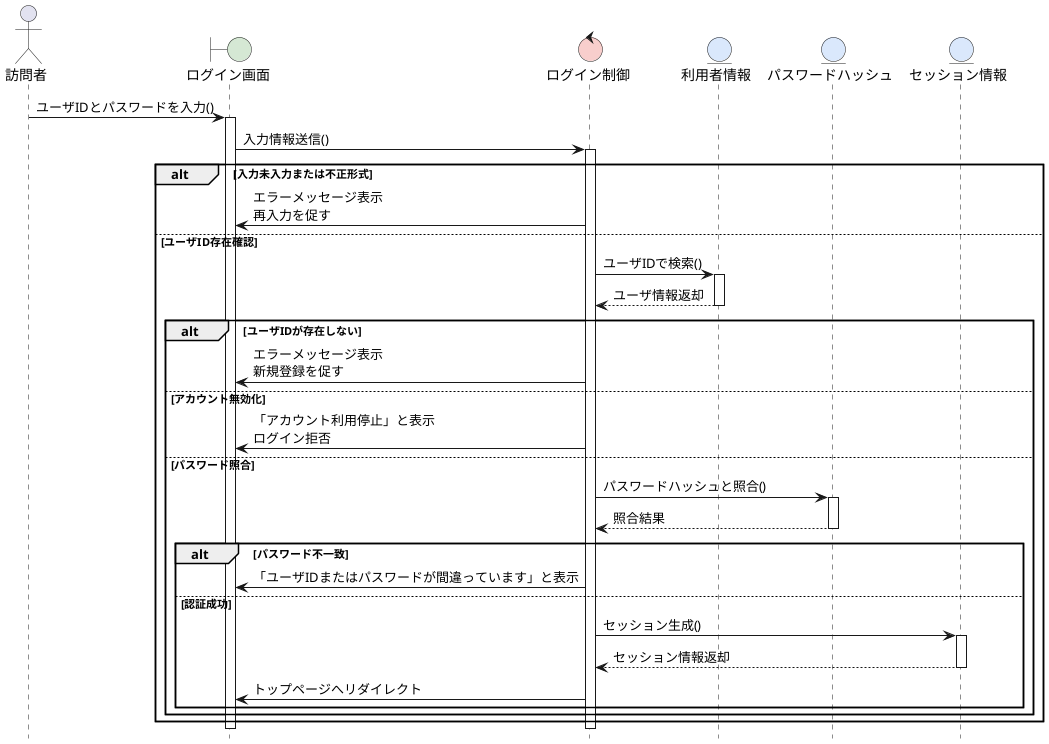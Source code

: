 @startuml Web訪問者システム-ログインシーケンス図
hide footbox
skinparam boundaryBackgroundColor #D5E8D4
skinparam controlBackgroundColor  #F8CECC
skinparam entityBackgroundColor   #DAE8FC

actor 訪問者 as A
boundary ログイン画面 as B1
control ログイン制御 as C1
entity 利用者情報 as E1
entity パスワードハッシュ as E2
entity セッション情報 as E3

A -> B1: ユーザIDとパスワードを入力()
activate B1

B1 -> C1: 入力情報送信()
activate C1

alt 入力未入力または不正形式
    C1 -> B1: エラーメッセージ表示\n再入力を促す
else ユーザID存在確認
    C1 -> E1: ユーザIDで検索()
    activate E1
    E1 --> C1: ユーザ情報返却
    deactivate E1

    alt ユーザIDが存在しない
        C1 -> B1: エラーメッセージ表示\n新規登録を促す
    else アカウント無効化
        C1 -> B1: 「アカウント利用停止」と表示\nログイン拒否
    else パスワード照合
        C1 -> E2: パスワードハッシュと照合()
        activate E2
        E2 --> C1: 照合結果
        deactivate E2

        alt パスワード不一致
            C1 -> B1: 「ユーザIDまたはパスワードが間違っています」と表示
        else 認証成功
            C1 -> E3: セッション生成()
            activate E3
            E3 --> C1: セッション情報返却
            deactivate E3
            C1 -> B1: トップページへリダイレクト
        end
    end
end

deactivate C1
deactivate B1

@enduml
